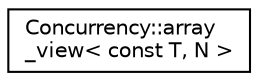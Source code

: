 digraph "Graphical Class Hierarchy"
{
  edge [fontname="Helvetica",fontsize="10",labelfontname="Helvetica",labelfontsize="10"];
  node [fontname="Helvetica",fontsize="10",shape=record];
  rankdir="LR";
  Node1 [label="Concurrency::array\l_view\< const T, N \>",height=0.2,width=0.4,color="black", fillcolor="white", style="filled",URL="$classConcurrency_1_1array__view_3_01const_01T_00_01N_01_4.html",tooltip="The partial specialization array_view<const T,N> represents a view over elements of type const T with..."];
}
